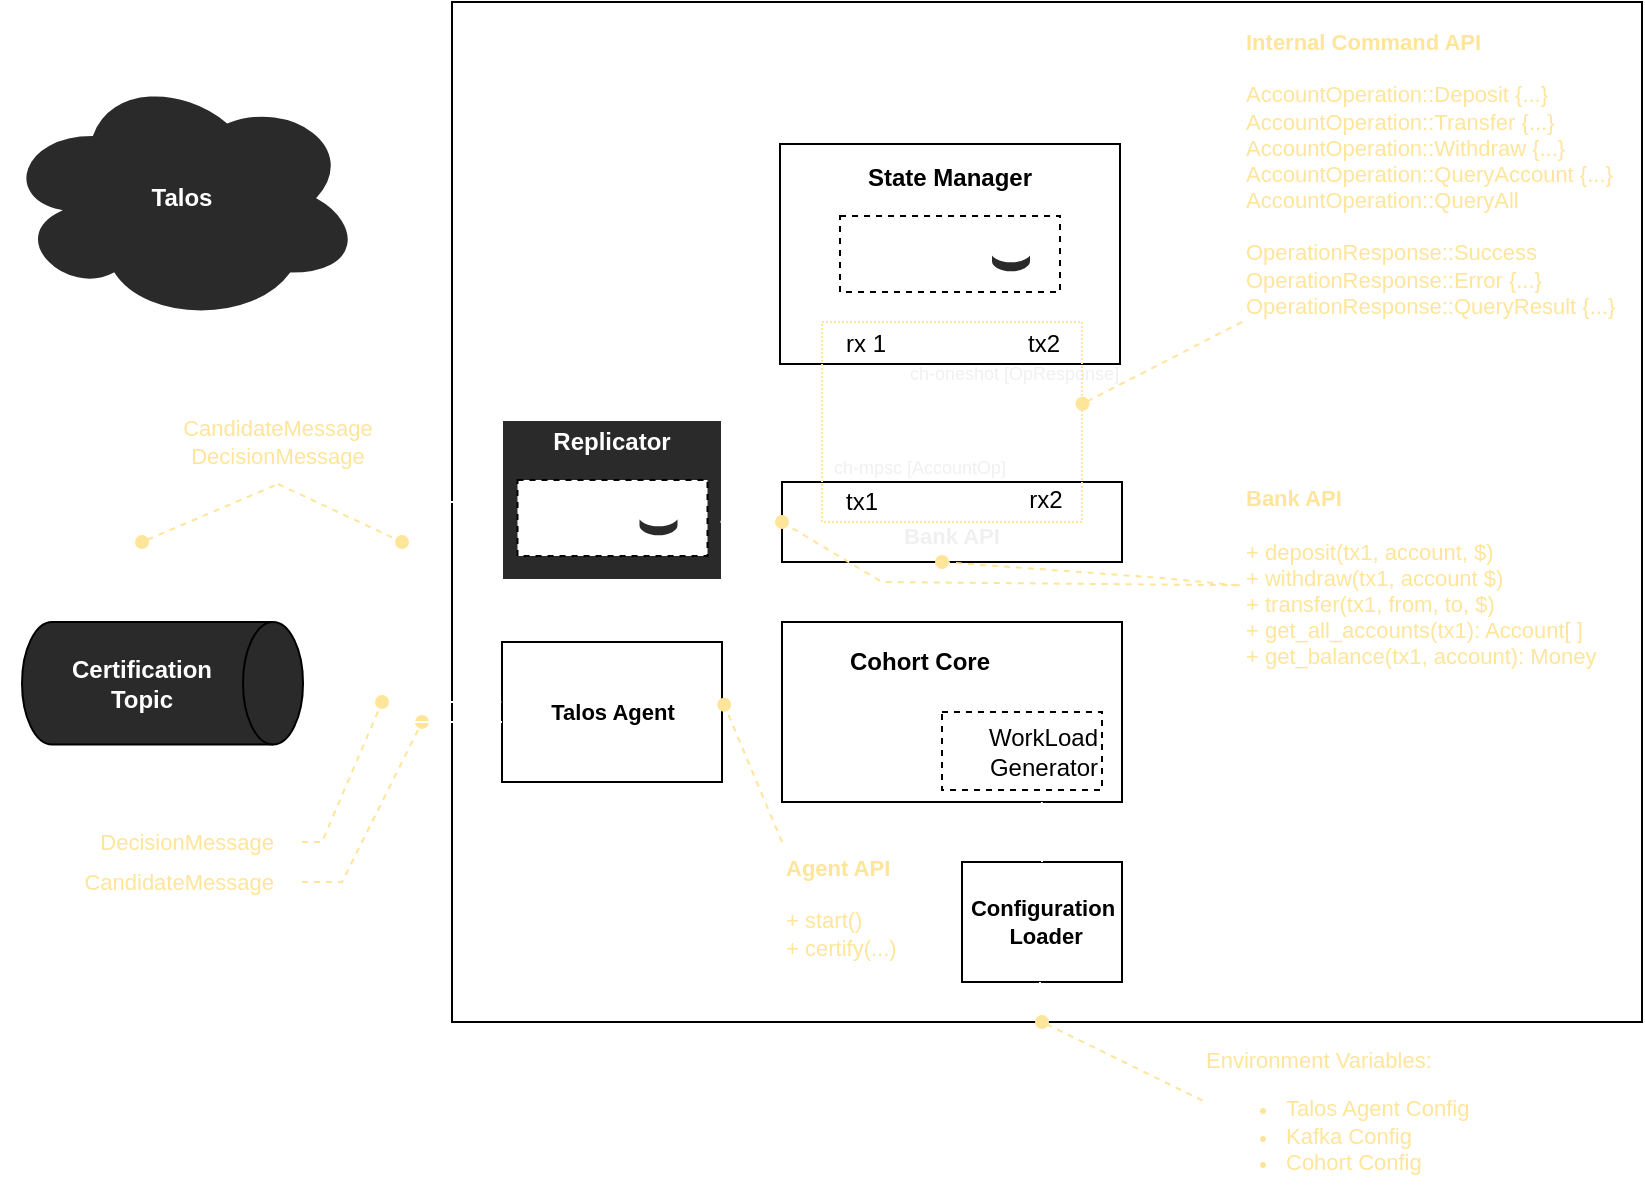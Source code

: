 <mxfile version="20.3.0" type="device"><diagram id="B2qqu5r652XbjYTLQxZ8" name="Page-1"><mxGraphModel dx="788" dy="608" grid="1" gridSize="10" guides="1" tooltips="1" connect="1" arrows="1" fold="1" page="1" pageScale="1" pageWidth="827" pageHeight="1169" math="0" shadow="0"><root><mxCell id="0"/><mxCell id="1" parent="0"/><mxCell id="opaTu55OKV36-v3XjlQu-127" value="" style="rounded=0;whiteSpace=wrap;html=1;fontFamily=Helvetica;fontSize=12;fillColor=none;" vertex="1" parent="1"><mxGeometry x="225" y="300" width="595" height="510" as="geometry"/></mxCell><mxCell id="opaTu55OKV36-v3XjlQu-94" value="" style="rounded=0;whiteSpace=wrap;html=1;strokeColor=#FFFFFF;fontFamily=Helvetica;fontSize=12;fontColor=#FFFFFF;fillColor=#2A2A2A;" vertex="1" parent="1"><mxGeometry x="250" y="509" width="110" height="80" as="geometry"/></mxCell><mxCell id="opaTu55OKV36-v3XjlQu-71" value="" style="group" vertex="1" connectable="0" parent="1"><mxGeometry x="389" y="371" width="170" height="110" as="geometry"/></mxCell><mxCell id="opaTu55OKV36-v3XjlQu-3" value="" style="rounded=0;whiteSpace=wrap;html=1;" vertex="1" parent="opaTu55OKV36-v3XjlQu-71"><mxGeometry width="170" height="110" as="geometry"/></mxCell><mxCell id="opaTu55OKV36-v3XjlQu-2" value="" style="rounded=0;whiteSpace=wrap;html=1;dashed=1;" vertex="1" parent="opaTu55OKV36-v3XjlQu-71"><mxGeometry x="30" y="36" width="110" height="38" as="geometry"/></mxCell><mxCell id="opaTu55OKV36-v3XjlQu-4" value="&lt;b&gt;State Manager&lt;/b&gt;" style="text;html=1;strokeColor=none;fillColor=none;align=center;verticalAlign=middle;whiteSpace=wrap;rounded=0;" vertex="1" parent="opaTu55OKV36-v3XjlQu-71"><mxGeometry x="40" y="2" width="90" height="30" as="geometry"/></mxCell><mxCell id="opaTu55OKV36-v3XjlQu-101" value="" style="group" vertex="1" connectable="0" parent="opaTu55OKV36-v3XjlQu-71"><mxGeometry x="105.5" y="48.005" width="20.005" height="16.175" as="geometry"/></mxCell><mxCell id="opaTu55OKV36-v3XjlQu-102" value="" style="shape=cylinder3;whiteSpace=wrap;html=1;boundedLbl=1;backgroundOutline=1;size=15;lid=0;strokeColor=#FFFFFF;fontFamily=Helvetica;fontSize=12;fontColor=#FFFFFF;fillColor=#2A2A2A;" vertex="1" parent="opaTu55OKV36-v3XjlQu-101"><mxGeometry y="5.175" width="20" height="11" as="geometry"/></mxCell><mxCell id="opaTu55OKV36-v3XjlQu-103" value="" style="verticalLabelPosition=bottom;verticalAlign=top;html=1;shape=mxgraph.basic.arc;startAngle=0.497;endAngle=0.002;strokeColor=#FFFFFF;fontFamily=Helvetica;fontSize=12;fontColor=#FFFFFF;fillColor=#2A2A2A;rotation=90;" vertex="1" parent="opaTu55OKV36-v3XjlQu-101"><mxGeometry x="3.83" y="-3.825" width="12.35" height="20" as="geometry"/></mxCell><mxCell id="opaTu55OKV36-v3XjlQu-104" value="Domain state" style="text;html=1;strokeColor=none;fillColor=none;align=center;verticalAlign=middle;whiteSpace=wrap;rounded=0;fontFamily=Helvetica;fontSize=10;fontColor=#FFFFFF;" vertex="1" parent="opaTu55OKV36-v3XjlQu-71"><mxGeometry x="44.5" y="37.82" width="55" height="36.18" as="geometry"/></mxCell><mxCell id="opaTu55OKV36-v3XjlQu-45" value="&lt;font style=&quot;font-size: 11px;&quot;&gt;&lt;span style=&quot;font-size: 11px;&quot;&gt;&lt;b&gt;Bank API&lt;br&gt;&lt;/b&gt;&lt;br&gt;+ deposit(tx1, account, $)&lt;/span&gt;&lt;br style=&quot;font-size: 11px;&quot;&gt;&lt;span style=&quot;font-size: 11px;&quot;&gt;+&amp;nbsp;withdraw(tx1, account $)&lt;/span&gt;&lt;br style=&quot;font-size: 11px;&quot;&gt;&lt;span style=&quot;font-size: 11px;&quot;&gt;+ transfer(tx1, from, to, $)&lt;/span&gt;&lt;br style=&quot;font-size: 11px;&quot;&gt;&lt;span style=&quot;font-size: 11px;&quot;&gt;+ get_all_accounts(tx1): Account[ ]&lt;/span&gt;&lt;br style=&quot;font-size: 11px;&quot;&gt;&lt;/font&gt;&lt;div style=&quot;font-size: 11px;&quot;&gt;&lt;span style=&quot;background-color: initial; font-size: 11px;&quot;&gt;&lt;font style=&quot;font-size: 11px;&quot;&gt;+ get_balance(tx1, account): Money&lt;/font&gt;&lt;/span&gt;&lt;/div&gt;" style="text;html=1;strokeColor=none;fillColor=none;align=left;verticalAlign=middle;whiteSpace=wrap;rounded=0;dashed=1;dashPattern=1 1;fontFamily=Helvetica;fontSize=11;fontColor=#FFE599;" vertex="1" parent="1"><mxGeometry x="620" y="530" width="190" height="115" as="geometry"/></mxCell><mxCell id="opaTu55OKV36-v3XjlQu-46" value="&lt;font style=&quot;font-size: 11px;&quot;&gt;&lt;b style=&quot;font-size: 11px;&quot;&gt;Internal Command API&lt;br style=&quot;font-size: 11px;&quot;&gt;&lt;/b&gt;&lt;br style=&quot;font-size: 11px;&quot;&gt;&lt;span style=&quot;font-size: 11px;&quot;&gt;AccountOperation::Deposit {...}&lt;/span&gt;&lt;br style=&quot;font-size: 11px;&quot;&gt;&lt;span style=&quot;font-size: 11px;&quot;&gt;AccountOperation::Transfer&amp;nbsp;{...}&lt;/span&gt;&lt;br style=&quot;font-size: 11px;&quot;&gt;&lt;span style=&quot;font-size: 11px;&quot;&gt;AccountOperation::Withdraw&amp;nbsp;{...}&lt;/span&gt;&lt;br style=&quot;font-size: 11px;&quot;&gt;&lt;span style=&quot;font-size: 11px;&quot;&gt;AccountOperation::QueryAccount&amp;nbsp;{...}&lt;/span&gt;&lt;br style=&quot;font-size: 11px;&quot;&gt;&lt;span style=&quot;font-size: 11px;&quot;&gt;AccountOperation::QueryAll&lt;/span&gt;&lt;br style=&quot;font-size: 11px;&quot;&gt;&lt;br style=&quot;font-size: 11px;&quot;&gt;&lt;span style=&quot;font-size: 11px;&quot;&gt;OperationResponse::Success&lt;/span&gt;&lt;br style=&quot;font-size: 11px;&quot;&gt;&lt;span style=&quot;font-size: 11px;&quot;&gt;OperationResponse::Error {...}&lt;/span&gt;&lt;br style=&quot;font-size: 11px;&quot;&gt;&lt;span style=&quot;font-size: 11px;&quot;&gt;OperationResponse::QueryResult {...}&lt;/span&gt;&lt;/font&gt;" style="text;html=1;strokeColor=none;fillColor=none;align=left;verticalAlign=middle;whiteSpace=wrap;rounded=0;dashed=1;dashPattern=1 1;fontFamily=Helvetica;fontSize=11;fontColor=#FFE599;" vertex="1" parent="1"><mxGeometry x="620" y="312" width="200" height="148" as="geometry"/></mxCell><mxCell id="opaTu55OKV36-v3XjlQu-52" value="" style="group" vertex="1" connectable="0" parent="1"><mxGeometry x="250" y="620" width="110" height="70" as="geometry"/></mxCell><mxCell id="opaTu55OKV36-v3XjlQu-26" value="" style="rounded=0;whiteSpace=wrap;html=1;" vertex="1" parent="opaTu55OKV36-v3XjlQu-52"><mxGeometry width="110" height="70" as="geometry"/></mxCell><mxCell id="opaTu55OKV36-v3XjlQu-28" value="&lt;b&gt;Talos Agent&lt;/b&gt;" style="edgeLabel;html=1;align=center;verticalAlign=middle;resizable=0;points=[];" vertex="1" connectable="0" parent="opaTu55OKV36-v3XjlQu-52"><mxGeometry x="55" y="35.001" as="geometry"/></mxCell><mxCell id="opaTu55OKV36-v3XjlQu-55" value="" style="endArrow=open;startArrow=none;html=1;rounded=0;strokeColor=#FFFFFF;strokeWidth=1;fontFamily=Helvetica;fontSize=12;fontColor=#FFFFFF;startFill=0;endFill=0;" edge="1" parent="1"><mxGeometry width="50" height="50" relative="1" as="geometry"><mxPoint x="160" y="650" as="sourcePoint"/><mxPoint x="250" y="650" as="targetPoint"/></mxGeometry></mxCell><mxCell id="opaTu55OKV36-v3XjlQu-57" value="Decision&lt;span style=&quot;background-color: initial;&quot;&gt;Message&lt;/span&gt;" style="text;html=1;strokeColor=none;fillColor=none;align=right;verticalAlign=middle;whiteSpace=wrap;rounded=0;dashed=1;dashPattern=1 1;fontFamily=Helvetica;fontSize=11;fontColor=#FFE599;" vertex="1" parent="1"><mxGeometry x="42.16" y="705" width="96.06" height="30" as="geometry"/></mxCell><mxCell id="opaTu55OKV36-v3XjlQu-58" value="" style="endArrow=oval;html=1;rounded=0;dashed=1;strokeWidth=1;fontFamily=Lucida Console;fontSize=10;startArrow=none;startFill=0;endFill=1;fillColor=none;strokeColor=#FFE599;" edge="1" parent="1"><mxGeometry width="50" height="50" relative="1" as="geometry"><mxPoint x="150" y="740" as="sourcePoint"/><mxPoint x="210" y="660" as="targetPoint"/><Array as="points"><mxPoint x="170" y="740"/></Array></mxGeometry></mxCell><mxCell id="opaTu55OKV36-v3XjlQu-63" value="" style="endArrow=none;html=1;rounded=0;strokeColor=#FFFFFF;strokeWidth=1;fontFamily=Helvetica;fontSize=11;fontColor=#FFFFFF;exitX=0.476;exitY=0.007;exitDx=0;exitDy=0;exitPerimeter=0;" edge="1" parent="1" source="opaTu55OKV36-v3XjlQu-6"><mxGeometry width="50" height="50" relative="1" as="geometry"><mxPoint x="470" y="600" as="sourcePoint"/><mxPoint x="470" y="580" as="targetPoint"/></mxGeometry></mxCell><mxCell id="opaTu55OKV36-v3XjlQu-64" value="" style="endArrow=none;html=1;rounded=0;strokeColor=#FFFFFF;strokeWidth=1;fontFamily=Helvetica;fontSize=11;fontColor=#FFFFFF;entryX=1.024;entryY=0.444;entryDx=0;entryDy=0;entryPerimeter=0;" edge="1" parent="1" target="opaTu55OKV36-v3XjlQu-26"><mxGeometry width="50" height="50" relative="1" as="geometry"><mxPoint x="390" y="651" as="sourcePoint"/><mxPoint x="480" y="590" as="targetPoint"/></mxGeometry></mxCell><mxCell id="opaTu55OKV36-v3XjlQu-65" value="&lt;b&gt;Agent API&lt;br&gt;&lt;/b&gt;&lt;br&gt;+ start()&lt;br&gt;+ certify(...)" style="text;html=1;strokeColor=none;fillColor=none;align=left;verticalAlign=top;whiteSpace=wrap;rounded=0;dashed=1;dashPattern=1 1;fontFamily=Helvetica;fontSize=11;fontColor=#FFE599;" vertex="1" parent="1"><mxGeometry x="390" y="720" width="70" height="60" as="geometry"/></mxCell><mxCell id="opaTu55OKV36-v3XjlQu-66" value="" style="endArrow=oval;html=1;rounded=0;dashed=1;strokeWidth=1;fontFamily=Lucida Console;fontSize=10;startArrow=none;startFill=0;endFill=1;fillColor=none;strokeColor=#FFE599;entryX=1.01;entryY=0.448;entryDx=0;entryDy=0;exitX=0;exitY=0;exitDx=0;exitDy=0;entryPerimeter=0;" edge="1" parent="1" source="opaTu55OKV36-v3XjlQu-65" target="opaTu55OKV36-v3XjlQu-26"><mxGeometry width="50" height="50" relative="1" as="geometry"><mxPoint x="540" y="776.646" as="sourcePoint"/><mxPoint x="390" y="750" as="targetPoint"/></mxGeometry></mxCell><mxCell id="opaTu55OKV36-v3XjlQu-29" value="" style="shape=cylinder3;whiteSpace=wrap;html=1;boundedLbl=1;backgroundOutline=1;size=15;fontFamily=Lucida Console;fontSize=10;fillColor=#2A2A2A;rotation=90;" vertex="1" parent="1"><mxGeometry x="49.62" y="570.38" width="61.28" height="140.5" as="geometry"/></mxCell><mxCell id="opaTu55OKV36-v3XjlQu-53" value="Certification&lt;br&gt;Topic" style="text;html=1;strokeColor=none;fillColor=none;align=center;verticalAlign=middle;whiteSpace=wrap;rounded=0;dashed=1;dashPattern=1 1;fontFamily=Helvetica;fontSize=12;fontColor=#FFFFFF;fontStyle=1" vertex="1" parent="1"><mxGeometry x="40.0" y="625.63" width="60" height="30" as="geometry"/></mxCell><mxCell id="opaTu55OKV36-v3XjlQu-16" value="rx 1" style="text;html=1;strokeColor=none;fillColor=none;align=right;verticalAlign=middle;whiteSpace=wrap;rounded=0;dashed=1;" vertex="1" parent="1"><mxGeometry x="414" y="461" width="30" height="20" as="geometry"/></mxCell><mxCell id="opaTu55OKV36-v3XjlQu-20" value="tx2" style="text;html=1;strokeColor=none;fillColor=none;align=center;verticalAlign=middle;whiteSpace=wrap;rounded=0;dashed=1;" vertex="1" parent="1"><mxGeometry x="505.67" y="461" width="30" height="20" as="geometry"/></mxCell><mxCell id="opaTu55OKV36-v3XjlQu-74" value="" style="group" vertex="1" connectable="0" parent="1"><mxGeometry x="390" y="540" width="170" height="40" as="geometry"/></mxCell><mxCell id="opaTu55OKV36-v3XjlQu-8" value="" style="rounded=0;whiteSpace=wrap;html=1;" vertex="1" parent="opaTu55OKV36-v3XjlQu-74"><mxGeometry width="170" height="40" as="geometry"/></mxCell><mxCell id="opaTu55OKV36-v3XjlQu-47" value="&lt;div style=&quot;&quot;&gt;&lt;span style=&quot;background-color: initial; font-size: 11px;&quot;&gt;&lt;font face=&quot;Helvetica&quot; color=&quot;#f0f0f0&quot;&gt;&lt;b&gt;Bank API&lt;/b&gt;&lt;/font&gt;&lt;/span&gt;&lt;/div&gt;" style="text;whiteSpace=wrap;html=1;fontSize=9;fontFamily=Lucida Console;fontColor=#FFE599;align=center;" vertex="1" parent="opaTu55OKV36-v3XjlQu-74"><mxGeometry x="55" y="14" width="60" height="20" as="geometry"/></mxCell><mxCell id="opaTu55OKV36-v3XjlQu-24" value="" style="endArrow=oval;html=1;rounded=0;dashed=1;strokeWidth=1;fontFamily=Lucida Console;fontSize=10;startArrow=none;startFill=0;endFill=1;fillColor=none;strokeColor=#FFE599;exitX=-0.013;exitY=0.536;exitDx=0;exitDy=0;exitPerimeter=0;" edge="1" parent="1" source="opaTu55OKV36-v3XjlQu-45"><mxGeometry width="50" height="50" relative="1" as="geometry"><mxPoint x="620" y="606.646" as="sourcePoint"/><mxPoint x="470" y="580" as="targetPoint"/><Array as="points"><mxPoint x="580" y="588"/></Array></mxGeometry></mxCell><mxCell id="opaTu55OKV36-v3XjlQu-41" value="" style="endArrow=oval;html=1;rounded=0;dashed=1;strokeWidth=1;fontFamily=Lucida Console;fontSize=10;entryX=1.002;entryY=0.409;entryDx=0;entryDy=0;startArrow=none;startFill=0;endFill=1;strokeColor=#FFE599;entryPerimeter=0;exitX=0;exitY=1;exitDx=0;exitDy=0;" edge="1" parent="1" source="opaTu55OKV36-v3XjlQu-46" target="opaTu55OKV36-v3XjlQu-39"><mxGeometry width="50" height="50" relative="1" as="geometry"><mxPoint x="620" y="419.515" as="sourcePoint"/><mxPoint x="550" y="470" as="targetPoint"/></mxGeometry></mxCell><mxCell id="opaTu55OKV36-v3XjlQu-75" value="" style="endArrow=none;html=1;rounded=0;strokeColor=#FFFFFF;strokeWidth=1;fontFamily=Helvetica;fontSize=11;fontColor=#FFFFFF;exitX=0.993;exitY=0.636;exitDx=0;exitDy=0;exitPerimeter=0;entryX=0;entryY=0.5;entryDx=0;entryDy=0;" edge="1" parent="1" source="opaTu55OKV36-v3XjlQu-94" target="opaTu55OKV36-v3XjlQu-8"><mxGeometry width="50" height="50" relative="1" as="geometry"><mxPoint x="369.56" y="560.01" as="sourcePoint"/><mxPoint x="480" y="590" as="targetPoint"/></mxGeometry></mxCell><mxCell id="opaTu55OKV36-v3XjlQu-76" value="" style="endArrow=oval;html=1;rounded=0;dashed=1;strokeWidth=1;fontFamily=Lucida Console;fontSize=10;startArrow=none;startFill=0;endFill=1;fillColor=none;strokeColor=#FFE599;entryX=0;entryY=0.5;entryDx=0;entryDy=0;exitX=-0.006;exitY=0.536;exitDx=0;exitDy=0;exitPerimeter=0;" edge="1" parent="1" source="opaTu55OKV36-v3XjlQu-45" target="opaTu55OKV36-v3XjlQu-8"><mxGeometry width="50" height="50" relative="1" as="geometry"><mxPoint x="610" y="570" as="sourcePoint"/><mxPoint x="480" y="590" as="targetPoint"/><Array as="points"><mxPoint x="440" y="590"/></Array></mxGeometry></mxCell><mxCell id="opaTu55OKV36-v3XjlQu-73" value="" style="group" vertex="1" connectable="0" parent="1"><mxGeometry x="410" y="460" width="152" height="100" as="geometry"/></mxCell><mxCell id="opaTu55OKV36-v3XjlQu-72" value="" style="group" vertex="1" connectable="0" parent="opaTu55OKV36-v3XjlQu-73"><mxGeometry x="4" y="20" width="148" height="80" as="geometry"/></mxCell><mxCell id="opaTu55OKV36-v3XjlQu-14" value="tx1" style="text;html=1;strokeColor=none;fillColor=none;align=center;verticalAlign=middle;whiteSpace=wrap;rounded=0;dashed=1;" vertex="1" parent="opaTu55OKV36-v3XjlQu-72"><mxGeometry x="1" y="60" width="30" height="20" as="geometry"/></mxCell><mxCell id="opaTu55OKV36-v3XjlQu-19" value="rx2" style="text;html=1;strokeColor=none;fillColor=none;align=center;verticalAlign=middle;whiteSpace=wrap;rounded=0;dashed=1;" vertex="1" parent="opaTu55OKV36-v3XjlQu-72"><mxGeometry x="90.667" y="59" width="34" height="20" as="geometry"/></mxCell><mxCell id="opaTu55OKV36-v3XjlQu-59" value="" style="endArrow=open;html=1;rounded=0;strokeColor=#FFFFFF;strokeWidth=1;fontFamily=Lucida Console;fontSize=11;fontColor=#FFFFFF;endFill=0;dashed=1;" edge="1" parent="opaTu55OKV36-v3XjlQu-72"><mxGeometry width="50" height="50" relative="1" as="geometry"><mxPoint x="16" y="47" as="sourcePoint"/><mxPoint x="16" y="7" as="targetPoint"/></mxGeometry></mxCell><mxCell id="opaTu55OKV36-v3XjlQu-60" value="&lt;font style=&quot;font-size: 9px;&quot;&gt;&lt;span style=&quot;color: rgb(240, 240, 240); font-size: 9px;&quot;&gt;ch-mpsc&amp;nbsp;&lt;/span&gt;&lt;span style=&quot;color: rgb(240, 240, 240); font-size: 9px;&quot;&gt;[AccountOp]&lt;/span&gt;&lt;/font&gt;" style="text;html=1;strokeColor=none;fillColor=none;align=left;verticalAlign=middle;whiteSpace=wrap;rounded=0;dashed=1;dashPattern=1 1;fontFamily=Helvetica;fontSize=9;fontColor=#FFFFFF;" vertex="1" parent="opaTu55OKV36-v3XjlQu-72"><mxGeometry y="42" width="90" height="21" as="geometry"/></mxCell><mxCell id="opaTu55OKV36-v3XjlQu-61" value="" style="endArrow=none;html=1;rounded=0;strokeColor=#FFFFFF;strokeWidth=1;fontFamily=Lucida Console;fontSize=11;fontColor=#FFFFFF;endFill=0;dashed=1;startArrow=open;startFill=0;" edge="1" parent="opaTu55OKV36-v3XjlQu-72"><mxGeometry width="50" height="50" relative="1" as="geometry"><mxPoint x="106" y="53" as="sourcePoint"/><mxPoint x="106" y="13" as="targetPoint"/></mxGeometry></mxCell><mxCell id="opaTu55OKV36-v3XjlQu-62" value="&lt;div style=&quot;font-size: 9px;&quot;&gt;&lt;font color=&quot;#f0f0f0&quot; style=&quot;font-size: 9px;&quot;&gt;ch-oneshot&amp;nbsp;&lt;/font&gt;&lt;span style=&quot;color: rgb(240, 240, 240); font-size: 9px; background-color: initial;&quot;&gt;[OpResponse]&lt;/span&gt;&lt;/div&gt;" style="text;html=1;strokeColor=none;fillColor=none;align=left;verticalAlign=middle;whiteSpace=wrap;rounded=0;dashed=1;dashPattern=1 1;fontFamily=Helvetica;fontSize=9;fontColor=#FFFFFF;" vertex="1" parent="opaTu55OKV36-v3XjlQu-72"><mxGeometry x="38" width="110" height="11" as="geometry"/></mxCell><mxCell id="opaTu55OKV36-v3XjlQu-39" value="" style="rounded=0;whiteSpace=wrap;html=1;fontFamily=Lucida Console;fontSize=9;fillColor=none;dashed=1;dashPattern=1 1;strokeColor=#FFE599;align=left;" vertex="1" parent="opaTu55OKV36-v3XjlQu-73"><mxGeometry width="130" height="100" as="geometry"/></mxCell><mxCell id="opaTu55OKV36-v3XjlQu-79" value="" style="endArrow=open;startArrow=none;html=1;rounded=0;strokeColor=#FFFFFF;strokeWidth=1;fontFamily=Helvetica;fontSize=12;fontColor=#FFFFFF;startFill=0;endFill=0;" edge="1" parent="1"><mxGeometry width="50" height="50" relative="1" as="geometry"><mxPoint x="160" y="630" as="sourcePoint"/><mxPoint x="250" y="550" as="targetPoint"/><Array as="points"><mxPoint x="200" y="630"/><mxPoint x="200" y="550"/></Array></mxGeometry></mxCell><mxCell id="opaTu55OKV36-v3XjlQu-82" value="" style="endArrow=none;startArrow=open;html=1;rounded=0;strokeColor=#FFFFFF;strokeWidth=1;fontFamily=Helvetica;fontSize=12;fontColor=#FFFFFF;startFill=0;endFill=0;" edge="1" parent="1"><mxGeometry width="50" height="50" relative="1" as="geometry"><mxPoint x="160" y="660" as="sourcePoint"/><mxPoint x="250" y="660" as="targetPoint"/></mxGeometry></mxCell><mxCell id="opaTu55OKV36-v3XjlQu-83" value="&lt;div style=&quot;&quot;&gt;&lt;span style=&quot;background-color: initial;&quot;&gt;CandidateMessage&lt;/span&gt;&lt;br&gt;&lt;/div&gt;&lt;font style=&quot;font-size: 11px;&quot;&gt;&lt;div style=&quot;&quot;&gt;&lt;span style=&quot;background-color: initial;&quot;&gt;DecisionMessage&lt;/span&gt;&lt;/div&gt;&lt;/font&gt;" style="text;html=1;strokeColor=none;fillColor=none;align=center;verticalAlign=middle;whiteSpace=wrap;rounded=0;dashed=1;dashPattern=1 1;fontFamily=Helvetica;fontSize=11;fontColor=#FFE599;" vertex="1" parent="1"><mxGeometry x="90" y="498.3" width="96.06" height="42.7" as="geometry"/></mxCell><mxCell id="opaTu55OKV36-v3XjlQu-84" value="&lt;div style=&quot;&quot;&gt;&lt;span style=&quot;background-color: initial;&quot;&gt;CandidateMessage&lt;/span&gt;&lt;/div&gt;" style="text;html=1;strokeColor=none;fillColor=none;align=right;verticalAlign=middle;whiteSpace=wrap;rounded=0;dashed=1;dashPattern=1 1;fontFamily=Helvetica;fontSize=11;fontColor=#FFE599;" vertex="1" parent="1"><mxGeometry x="42.16" y="725" width="96.06" height="30" as="geometry"/></mxCell><mxCell id="opaTu55OKV36-v3XjlQu-85" value="" style="endArrow=oval;html=1;rounded=0;dashed=1;strokeWidth=1;fontFamily=Lucida Console;fontSize=10;startArrow=none;startFill=0;endFill=1;fillColor=none;strokeColor=#FFE599;" edge="1" parent="1"><mxGeometry width="50" height="50" relative="1" as="geometry"><mxPoint x="150" y="720" as="sourcePoint"/><mxPoint x="190" y="650" as="targetPoint"/><Array as="points"><mxPoint x="160" y="720"/></Array></mxGeometry></mxCell><mxCell id="opaTu55OKV36-v3XjlQu-87" value="" style="endArrow=oval;html=1;rounded=0;dashed=1;strokeWidth=1;fontFamily=Lucida Console;fontSize=10;startArrow=none;startFill=0;endFill=1;fillColor=none;strokeColor=#FFE599;exitX=0.5;exitY=1;exitDx=0;exitDy=0;" edge="1" parent="1" source="opaTu55OKV36-v3XjlQu-83"><mxGeometry width="50" height="50" relative="1" as="geometry"><mxPoint x="170" y="580" as="sourcePoint"/><mxPoint x="200" y="570" as="targetPoint"/><Array as="points"/></mxGeometry></mxCell><mxCell id="opaTu55OKV36-v3XjlQu-95" value="Replicator" style="text;html=1;strokeColor=none;fillColor=none;align=center;verticalAlign=middle;whiteSpace=wrap;rounded=0;dashed=1;dashPattern=1 1;fontFamily=Helvetica;fontSize=12;fontColor=#FFFFFF;fontStyle=1" vertex="1" parent="1"><mxGeometry x="275" y="509" width="60" height="21" as="geometry"/></mxCell><mxCell id="opaTu55OKV36-v3XjlQu-6" value="" style="rounded=0;whiteSpace=wrap;html=1;" vertex="1" parent="1"><mxGeometry x="390" y="610" width="170" height="90" as="geometry"/></mxCell><mxCell id="opaTu55OKV36-v3XjlQu-7" value="&lt;b&gt;Cohort Core&lt;/b&gt;" style="text;html=1;strokeColor=none;fillColor=none;align=center;verticalAlign=middle;whiteSpace=wrap;rounded=0;" vertex="1" parent="1"><mxGeometry x="414" y="620" width="90" height="20" as="geometry"/></mxCell><mxCell id="opaTu55OKV36-v3XjlQu-22" value="WorkLoad Generator" style="rounded=0;whiteSpace=wrap;html=1;dashed=1;align=right;" vertex="1" parent="1"><mxGeometry x="470" y="655" width="80" height="39" as="geometry"/></mxCell><mxCell id="opaTu55OKV36-v3XjlQu-110" value="" style="group" vertex="1" connectable="0" parent="1"><mxGeometry x="257.25" y="539" width="95.5" height="38.0" as="geometry"/></mxCell><mxCell id="opaTu55OKV36-v3XjlQu-105" value="" style="rounded=0;whiteSpace=wrap;html=1;dashed=1;" vertex="1" parent="opaTu55OKV36-v3XjlQu-110"><mxGeometry x="0.5" width="95" height="38" as="geometry"/></mxCell><mxCell id="opaTu55OKV36-v3XjlQu-106" value="" style="group" vertex="1" connectable="0" parent="opaTu55OKV36-v3XjlQu-110"><mxGeometry x="61" y="12.005" width="20.005" height="16.175" as="geometry"/></mxCell><mxCell id="opaTu55OKV36-v3XjlQu-107" value="" style="shape=cylinder3;whiteSpace=wrap;html=1;boundedLbl=1;backgroundOutline=1;size=15;lid=0;strokeColor=#FFFFFF;fontFamily=Helvetica;fontSize=12;fontColor=#FFFFFF;fillColor=#2A2A2A;" vertex="1" parent="opaTu55OKV36-v3XjlQu-106"><mxGeometry y="5.175" width="20" height="11" as="geometry"/></mxCell><mxCell id="opaTu55OKV36-v3XjlQu-108" value="" style="verticalLabelPosition=bottom;verticalAlign=top;html=1;shape=mxgraph.basic.arc;startAngle=0.497;endAngle=0.002;strokeColor=#FFFFFF;fontFamily=Helvetica;fontSize=12;fontColor=#FFFFFF;fillColor=#2A2A2A;rotation=90;" vertex="1" parent="opaTu55OKV36-v3XjlQu-106"><mxGeometry x="3.83" y="-3.825" width="12.35" height="20" as="geometry"/></mxCell><mxCell id="opaTu55OKV36-v3XjlQu-109" value="Install &lt;br&gt;state" style="text;html=1;strokeColor=none;fillColor=none;align=center;verticalAlign=middle;whiteSpace=wrap;rounded=0;fontFamily=Helvetica;fontSize=10;fontColor=#FFFFFF;" vertex="1" parent="opaTu55OKV36-v3XjlQu-110"><mxGeometry y="1.82" width="55" height="36.18" as="geometry"/></mxCell><mxCell id="opaTu55OKV36-v3XjlQu-111" value="" style="group" vertex="1" connectable="0" parent="1"><mxGeometry x="480" y="730" width="80" height="60" as="geometry"/></mxCell><mxCell id="opaTu55OKV36-v3XjlQu-112" value="" style="rounded=0;whiteSpace=wrap;html=1;" vertex="1" parent="opaTu55OKV36-v3XjlQu-111"><mxGeometry width="80" height="60" as="geometry"/></mxCell><mxCell id="opaTu55OKV36-v3XjlQu-113" value="&lt;b&gt;Configuration&lt;br&gt;&amp;nbsp;Loader&lt;/b&gt;" style="edgeLabel;html=1;align=center;verticalAlign=middle;resizable=0;points=[];" vertex="1" connectable="0" parent="opaTu55OKV36-v3XjlQu-111"><mxGeometry x="40" y="30.001" as="geometry"/></mxCell><mxCell id="opaTu55OKV36-v3XjlQu-115" value="" style="verticalLabelPosition=bottom;verticalAlign=top;html=1;shape=mxgraph.basic.arc;startAngle=0.508;endAngle=0.997;strokeColor=#FFFFFF;fontFamily=Helvetica;fontSize=10;fontColor=#FFFFFF;fillColor=#2A2A2A;rotation=90;" vertex="1" parent="1"><mxGeometry x="507" y="820" width="26" height="30" as="geometry"/></mxCell><mxCell id="opaTu55OKV36-v3XjlQu-116" value="" style="endArrow=none;html=1;rounded=0;strokeColor=#FFFFFF;strokeWidth=1;fontFamily=Helvetica;fontSize=10;fontColor=#FFFFFF;" edge="1" parent="1" source="opaTu55OKV36-v3XjlQu-115"><mxGeometry width="50" height="50" relative="1" as="geometry"><mxPoint x="519" y="810" as="sourcePoint"/><mxPoint x="519" y="790" as="targetPoint"/></mxGeometry></mxCell><mxCell id="opaTu55OKV36-v3XjlQu-117" value="&lt;div style=&quot;&quot;&gt;&lt;span style=&quot;background-color: initial;&quot;&gt;Environment&amp;nbsp;&lt;/span&gt;&lt;span style=&quot;background-color: initial;&quot;&gt;Variables:&lt;/span&gt;&lt;/div&gt;&lt;div style=&quot;&quot;&gt;&lt;ul&gt;&lt;li&gt;&lt;span style=&quot;background-color: initial;&quot;&gt;Talos Agent Config&lt;/span&gt;&lt;/li&gt;&lt;li&gt;&lt;span style=&quot;background-color: initial;&quot;&gt;Kafka Config&lt;/span&gt;&lt;/li&gt;&lt;li&gt;&lt;span style=&quot;background-color: initial;&quot;&gt;Cohort Config&lt;/span&gt;&lt;/li&gt;&lt;/ul&gt;&lt;/div&gt;" style="text;html=1;strokeColor=none;fillColor=none;align=left;verticalAlign=middle;whiteSpace=wrap;rounded=0;dashed=1;dashPattern=1 1;fontFamily=Helvetica;fontSize=11;fontColor=#FFE599;" vertex="1" parent="1"><mxGeometry x="600" y="820" width="150" height="80" as="geometry"/></mxCell><mxCell id="opaTu55OKV36-v3XjlQu-120" value="" style="endArrow=none;html=1;rounded=0;strokeColor=#FFFFFF;strokeWidth=1;fontFamily=Helvetica;fontSize=11;fontColor=#FFFFFF;" edge="1" parent="1"><mxGeometry width="50" height="50" relative="1" as="geometry"><mxPoint x="520" y="730" as="sourcePoint"/><mxPoint x="519.9" y="700" as="targetPoint"/></mxGeometry></mxCell><mxCell id="opaTu55OKV36-v3XjlQu-123" value="" style="endArrow=oval;html=1;rounded=0;dashed=1;strokeWidth=1;fontFamily=Lucida Console;fontSize=10;startArrow=none;startFill=0;endFill=1;fillColor=none;strokeColor=#FFE599;exitX=0.002;exitY=0.366;exitDx=0;exitDy=0;exitPerimeter=0;" edge="1" parent="1" source="opaTu55OKV36-v3XjlQu-117"><mxGeometry width="50" height="50" relative="1" as="geometry"><mxPoint x="400" y="710" as="sourcePoint"/><mxPoint x="520" y="810" as="targetPoint"/></mxGeometry></mxCell><mxCell id="opaTu55OKV36-v3XjlQu-124" value="&lt;b&gt;&lt;font style=&quot;font-size: 12px;&quot;&gt;Talos&lt;/font&gt;&lt;/b&gt;" style="ellipse;shape=cloud;whiteSpace=wrap;html=1;strokeColor=#FFFFFF;fontFamily=Helvetica;fontSize=10;fontColor=#FFFFFF;fillColor=#2A2A2A;" vertex="1" parent="1"><mxGeometry x="7.105e-15" y="335" width="180.38" height="126" as="geometry"/></mxCell><mxCell id="opaTu55OKV36-v3XjlQu-125" value="" style="endArrow=open;startArrow=open;html=1;rounded=0;strokeColor=#FFFFFF;strokeWidth=1;fontFamily=Helvetica;fontSize=12;fontColor=#FFFFFF;startFill=0;endFill=0;" edge="1" parent="1"><mxGeometry width="50" height="50" relative="1" as="geometry"><mxPoint x="70" y="460" as="sourcePoint"/><mxPoint x="70" y="600" as="targetPoint"/><Array as="points"/></mxGeometry></mxCell><mxCell id="opaTu55OKV36-v3XjlQu-126" value="" style="endArrow=none;html=1;rounded=0;dashed=1;strokeWidth=1;fontFamily=Lucida Console;fontSize=10;startArrow=oval;startFill=1;endFill=0;fillColor=none;strokeColor=#FFE599;entryX=0.5;entryY=1;entryDx=0;entryDy=0;" edge="1" parent="1" target="opaTu55OKV36-v3XjlQu-83"><mxGeometry width="50" height="50" relative="1" as="geometry"><mxPoint x="70" y="570" as="sourcePoint"/><mxPoint x="-50" y="560" as="targetPoint"/><Array as="points"/></mxGeometry></mxCell><mxCell id="opaTu55OKV36-v3XjlQu-128" value="&lt;b style=&quot;font-size: 14px;&quot;&gt;Cohort&lt;/b&gt;" style="text;html=1;strokeColor=none;fillColor=none;align=center;verticalAlign=middle;whiteSpace=wrap;rounded=0;fontFamily=Helvetica;fontSize=14;fontColor=#FFFFFF;" vertex="1" parent="1"><mxGeometry x="240" y="312" width="60" height="30" as="geometry"/></mxCell></root></mxGraphModel></diagram></mxfile>